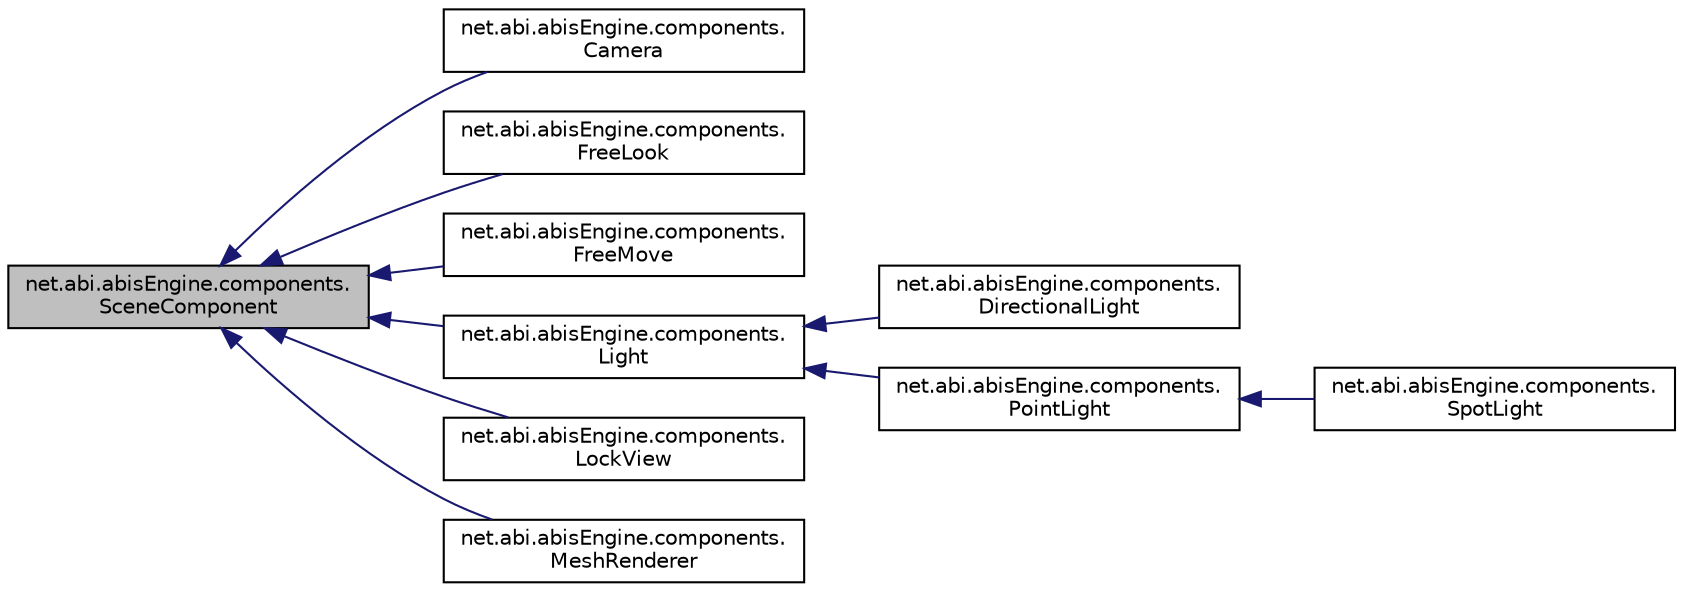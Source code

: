 digraph "net.abi.abisEngine.components.SceneComponent"
{
 // LATEX_PDF_SIZE
  edge [fontname="Helvetica",fontsize="10",labelfontname="Helvetica",labelfontsize="10"];
  node [fontname="Helvetica",fontsize="10",shape=record];
  rankdir="LR";
  Node1 [label="net.abi.abisEngine.components.\lSceneComponent",height=0.2,width=0.4,color="black", fillcolor="grey75", style="filled", fontcolor="black",tooltip=" "];
  Node1 -> Node2 [dir="back",color="midnightblue",fontsize="10",style="solid",fontname="Helvetica"];
  Node2 [label="net.abi.abisEngine.components.\lCamera",height=0.2,width=0.4,color="black", fillcolor="white", style="filled",URL="$de/d64/classnet_1_1abi_1_1abis_engine_1_1components_1_1_camera.html",tooltip=" "];
  Node1 -> Node3 [dir="back",color="midnightblue",fontsize="10",style="solid",fontname="Helvetica"];
  Node3 [label="net.abi.abisEngine.components.\lFreeLook",height=0.2,width=0.4,color="black", fillcolor="white", style="filled",URL="$da/d46/classnet_1_1abi_1_1abis_engine_1_1components_1_1_free_look.html",tooltip=" "];
  Node1 -> Node4 [dir="back",color="midnightblue",fontsize="10",style="solid",fontname="Helvetica"];
  Node4 [label="net.abi.abisEngine.components.\lFreeMove",height=0.2,width=0.4,color="black", fillcolor="white", style="filled",URL="$d7/dcd/classnet_1_1abi_1_1abis_engine_1_1components_1_1_free_move.html",tooltip=" "];
  Node1 -> Node5 [dir="back",color="midnightblue",fontsize="10",style="solid",fontname="Helvetica"];
  Node5 [label="net.abi.abisEngine.components.\lLight",height=0.2,width=0.4,color="black", fillcolor="white", style="filled",URL="$d8/d7a/classnet_1_1abi_1_1abis_engine_1_1components_1_1_light.html",tooltip=" "];
  Node5 -> Node6 [dir="back",color="midnightblue",fontsize="10",style="solid",fontname="Helvetica"];
  Node6 [label="net.abi.abisEngine.components.\lDirectionalLight",height=0.2,width=0.4,color="black", fillcolor="white", style="filled",URL="$df/d35/classnet_1_1abi_1_1abis_engine_1_1components_1_1_directional_light.html",tooltip=" "];
  Node5 -> Node7 [dir="back",color="midnightblue",fontsize="10",style="solid",fontname="Helvetica"];
  Node7 [label="net.abi.abisEngine.components.\lPointLight",height=0.2,width=0.4,color="black", fillcolor="white", style="filled",URL="$d9/dbe/classnet_1_1abi_1_1abis_engine_1_1components_1_1_point_light.html",tooltip=" "];
  Node7 -> Node8 [dir="back",color="midnightblue",fontsize="10",style="solid",fontname="Helvetica"];
  Node8 [label="net.abi.abisEngine.components.\lSpotLight",height=0.2,width=0.4,color="black", fillcolor="white", style="filled",URL="$dd/d64/classnet_1_1abi_1_1abis_engine_1_1components_1_1_spot_light.html",tooltip=" "];
  Node1 -> Node9 [dir="back",color="midnightblue",fontsize="10",style="solid",fontname="Helvetica"];
  Node9 [label="net.abi.abisEngine.components.\lLockView",height=0.2,width=0.4,color="black", fillcolor="white", style="filled",URL="$df/d9b/classnet_1_1abi_1_1abis_engine_1_1components_1_1_lock_view.html",tooltip=" "];
  Node1 -> Node10 [dir="back",color="midnightblue",fontsize="10",style="solid",fontname="Helvetica"];
  Node10 [label="net.abi.abisEngine.components.\lMeshRenderer",height=0.2,width=0.4,color="black", fillcolor="white", style="filled",URL="$d2/d90/classnet_1_1abi_1_1abis_engine_1_1components_1_1_mesh_renderer.html",tooltip=" "];
}
